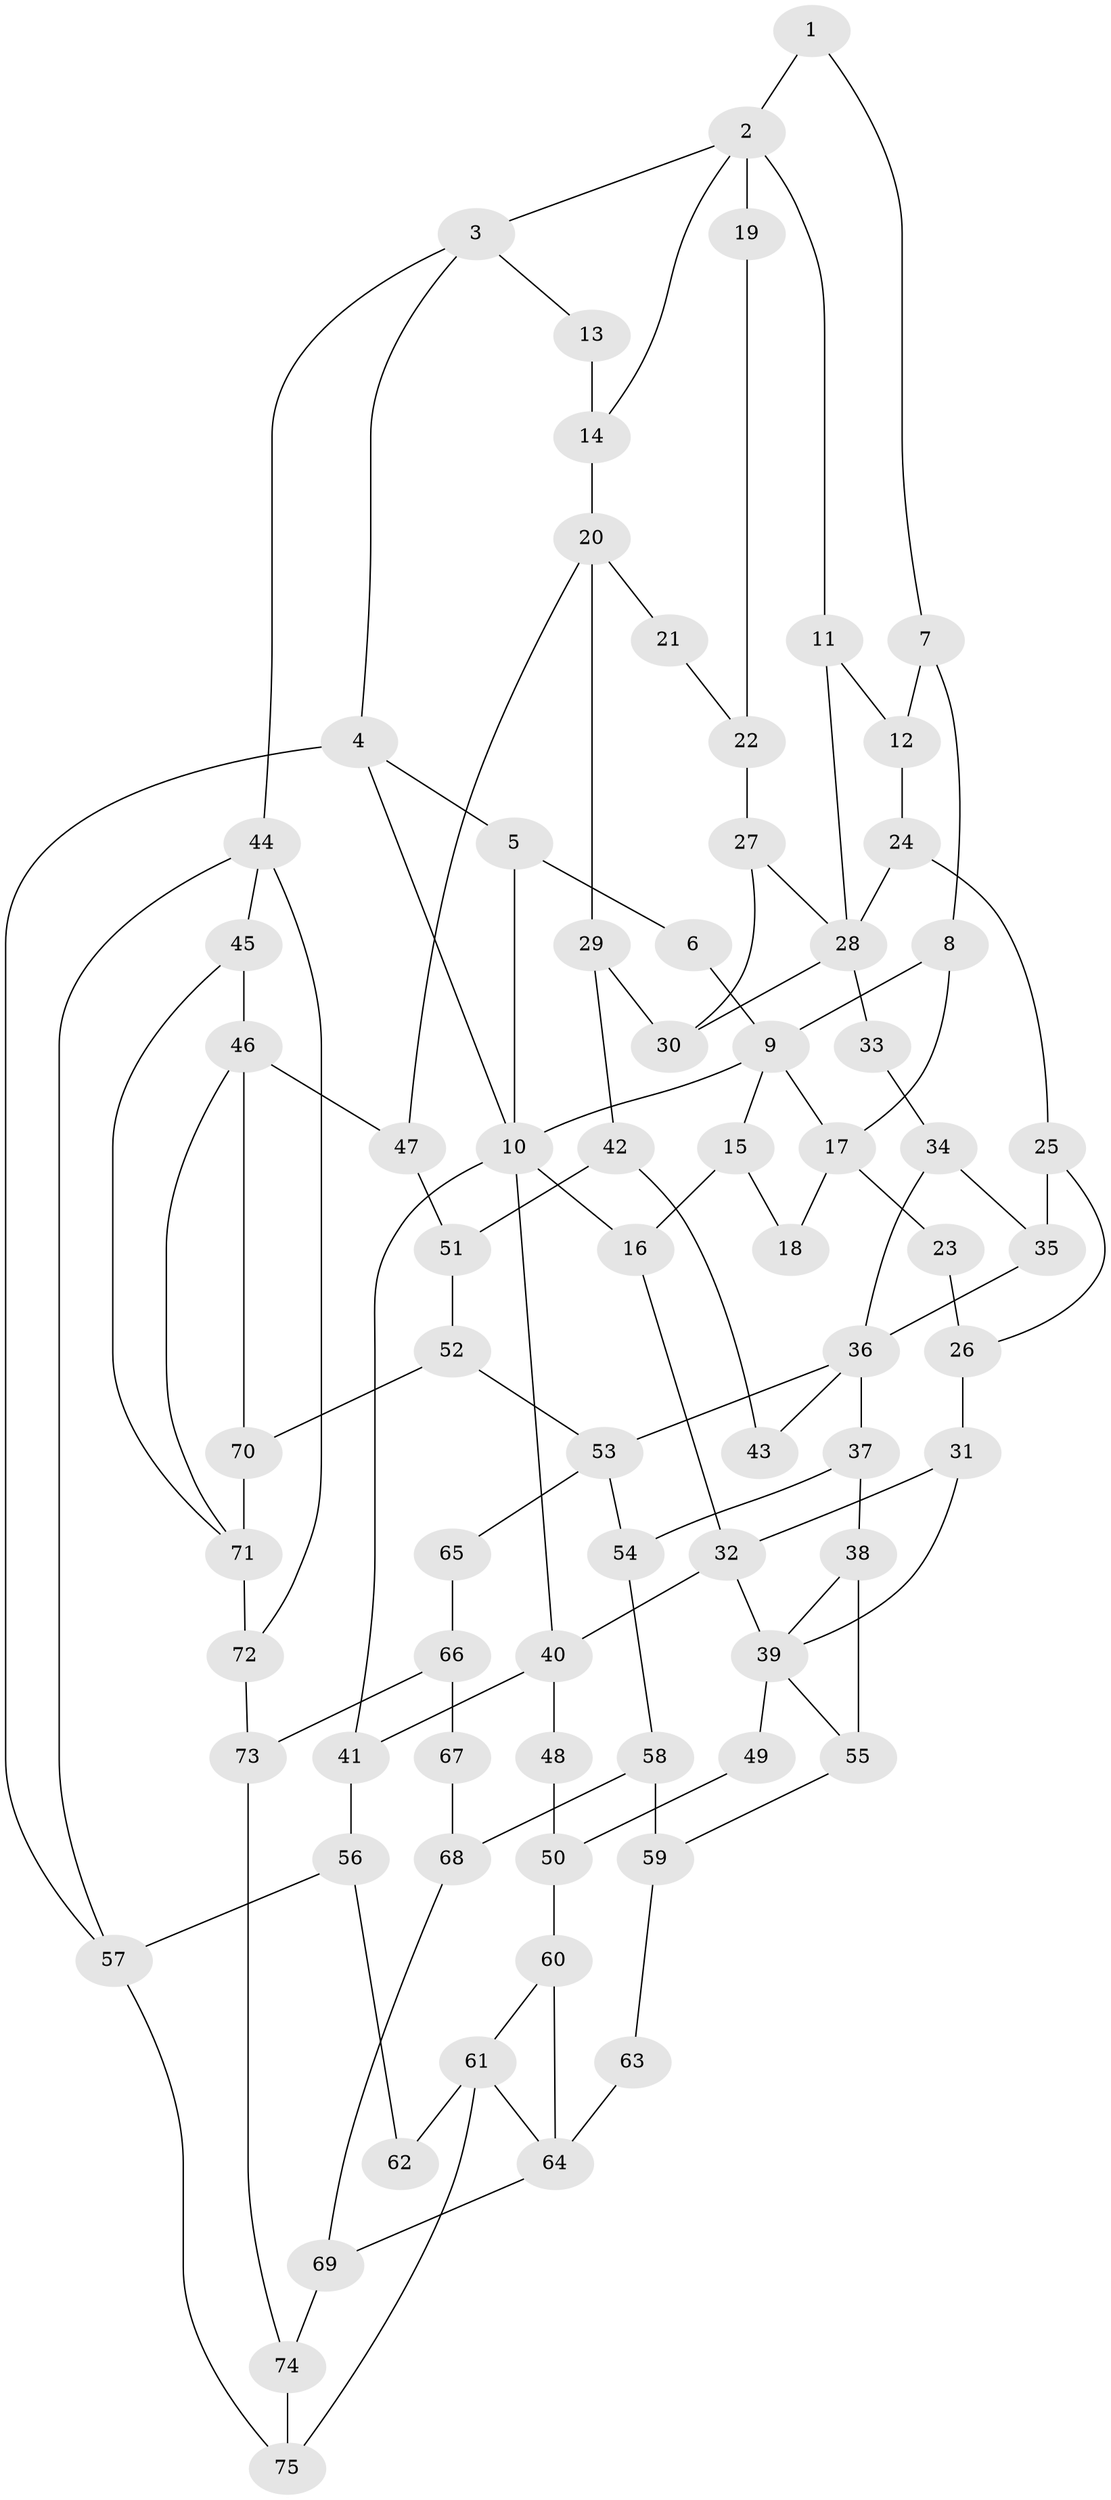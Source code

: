 // original degree distribution, {3: 0.024193548387096774, 4: 0.21774193548387097, 6: 0.21774193548387097, 5: 0.5403225806451613}
// Generated by graph-tools (version 1.1) at 2025/54/03/04/25 22:54:13]
// undirected, 75 vertices, 118 edges
graph export_dot {
  node [color=gray90,style=filled];
  1;
  2;
  3;
  4;
  5;
  6;
  7;
  8;
  9;
  10;
  11;
  12;
  13;
  14;
  15;
  16;
  17;
  18;
  19;
  20;
  21;
  22;
  23;
  24;
  25;
  26;
  27;
  28;
  29;
  30;
  31;
  32;
  33;
  34;
  35;
  36;
  37;
  38;
  39;
  40;
  41;
  42;
  43;
  44;
  45;
  46;
  47;
  48;
  49;
  50;
  51;
  52;
  53;
  54;
  55;
  56;
  57;
  58;
  59;
  60;
  61;
  62;
  63;
  64;
  65;
  66;
  67;
  68;
  69;
  70;
  71;
  72;
  73;
  74;
  75;
  1 -- 2 [weight=1.0];
  1 -- 7 [weight=1.0];
  2 -- 3 [weight=1.0];
  2 -- 11 [weight=1.0];
  2 -- 14 [weight=1.0];
  2 -- 19 [weight=2.0];
  3 -- 4 [weight=1.0];
  3 -- 13 [weight=1.0];
  3 -- 44 [weight=1.0];
  4 -- 5 [weight=1.0];
  4 -- 10 [weight=1.0];
  4 -- 57 [weight=1.0];
  5 -- 6 [weight=1.0];
  5 -- 10 [weight=1.0];
  6 -- 9 [weight=1.0];
  7 -- 8 [weight=1.0];
  7 -- 12 [weight=1.0];
  8 -- 9 [weight=1.0];
  8 -- 17 [weight=1.0];
  9 -- 10 [weight=1.0];
  9 -- 15 [weight=1.0];
  9 -- 17 [weight=1.0];
  10 -- 16 [weight=1.0];
  10 -- 40 [weight=1.0];
  10 -- 41 [weight=1.0];
  11 -- 12 [weight=1.0];
  11 -- 28 [weight=1.0];
  12 -- 24 [weight=1.0];
  13 -- 14 [weight=2.0];
  14 -- 20 [weight=2.0];
  15 -- 16 [weight=1.0];
  15 -- 18 [weight=1.0];
  16 -- 32 [weight=1.0];
  17 -- 18 [weight=2.0];
  17 -- 23 [weight=2.0];
  19 -- 22 [weight=1.0];
  20 -- 21 [weight=2.0];
  20 -- 29 [weight=1.0];
  20 -- 47 [weight=1.0];
  21 -- 22 [weight=1.0];
  22 -- 27 [weight=1.0];
  23 -- 26 [weight=1.0];
  24 -- 25 [weight=1.0];
  24 -- 28 [weight=1.0];
  25 -- 26 [weight=1.0];
  25 -- 35 [weight=1.0];
  26 -- 31 [weight=1.0];
  27 -- 28 [weight=1.0];
  27 -- 30 [weight=1.0];
  28 -- 30 [weight=1.0];
  28 -- 33 [weight=2.0];
  29 -- 30 [weight=1.0];
  29 -- 42 [weight=1.0];
  31 -- 32 [weight=1.0];
  31 -- 39 [weight=1.0];
  32 -- 39 [weight=1.0];
  32 -- 40 [weight=2.0];
  33 -- 34 [weight=1.0];
  34 -- 35 [weight=1.0];
  34 -- 36 [weight=1.0];
  35 -- 36 [weight=1.0];
  36 -- 37 [weight=1.0];
  36 -- 43 [weight=1.0];
  36 -- 53 [weight=1.0];
  37 -- 38 [weight=1.0];
  37 -- 54 [weight=1.0];
  38 -- 39 [weight=1.0];
  38 -- 55 [weight=1.0];
  39 -- 49 [weight=2.0];
  39 -- 55 [weight=1.0];
  40 -- 41 [weight=1.0];
  40 -- 48 [weight=2.0];
  41 -- 56 [weight=1.0];
  42 -- 43 [weight=1.0];
  42 -- 51 [weight=1.0];
  44 -- 45 [weight=1.0];
  44 -- 57 [weight=1.0];
  44 -- 72 [weight=1.0];
  45 -- 46 [weight=1.0];
  45 -- 71 [weight=1.0];
  46 -- 47 [weight=1.0];
  46 -- 70 [weight=1.0];
  46 -- 71 [weight=1.0];
  47 -- 51 [weight=1.0];
  48 -- 50 [weight=1.0];
  49 -- 50 [weight=1.0];
  50 -- 60 [weight=1.0];
  51 -- 52 [weight=1.0];
  52 -- 53 [weight=1.0];
  52 -- 70 [weight=1.0];
  53 -- 54 [weight=1.0];
  53 -- 65 [weight=2.0];
  54 -- 58 [weight=1.0];
  55 -- 59 [weight=1.0];
  56 -- 57 [weight=1.0];
  56 -- 62 [weight=1.0];
  57 -- 75 [weight=1.0];
  58 -- 59 [weight=1.0];
  58 -- 68 [weight=1.0];
  59 -- 63 [weight=1.0];
  60 -- 61 [weight=1.0];
  60 -- 64 [weight=1.0];
  61 -- 62 [weight=2.0];
  61 -- 64 [weight=2.0];
  61 -- 75 [weight=1.0];
  63 -- 64 [weight=2.0];
  64 -- 69 [weight=1.0];
  65 -- 66 [weight=2.0];
  66 -- 67 [weight=2.0];
  66 -- 73 [weight=2.0];
  67 -- 68 [weight=1.0];
  68 -- 69 [weight=1.0];
  69 -- 74 [weight=1.0];
  70 -- 71 [weight=1.0];
  71 -- 72 [weight=3.0];
  72 -- 73 [weight=2.0];
  73 -- 74 [weight=1.0];
  74 -- 75 [weight=1.0];
}
